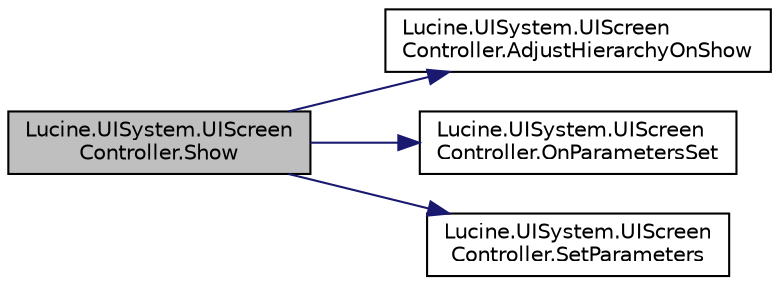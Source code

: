 digraph "Lucine.UISystem.UIScreenController.Show"
{
 // LATEX_PDF_SIZE
  edge [fontname="Helvetica",fontsize="10",labelfontname="Helvetica",labelfontsize="10"];
  node [fontname="Helvetica",fontsize="10",shape=record];
  rankdir="LR";
  Node1 [label="Lucine.UISystem.UIScreen\lController.Show",height=0.2,width=0.4,color="black", fillcolor="grey75", style="filled", fontcolor="black",tooltip="Show a screen"];
  Node1 -> Node2 [color="midnightblue",fontsize="10",style="solid",fontname="Helvetica"];
  Node2 [label="Lucine.UISystem.UIScreen\lController.AdjustHierarchyOnShow",height=0.2,width=0.4,color="black", fillcolor="white", style="filled",URL="$class_lucine_1_1_u_i_system_1_1_u_i_screen_controller.html#a9a1973556260af115088ccae0dbd0799",tooltip="This function is called when the screen will be shown (before transition) It could be override to adj..."];
  Node1 -> Node3 [color="midnightblue",fontsize="10",style="solid",fontname="Helvetica"];
  Node3 [label="Lucine.UISystem.UIScreen\lController.OnParametersSet",height=0.2,width=0.4,color="black", fillcolor="white", style="filled",URL="$class_lucine_1_1_u_i_system_1_1_u_i_screen_controller.html#a79717f7ff38c2310fb8d9fe5039fab33",tooltip="Function called after parameters are set Could be overriden to do specific task (maybe set some inter..."];
  Node1 -> Node4 [color="midnightblue",fontsize="10",style="solid",fontname="Helvetica"];
  Node4 [label="Lucine.UISystem.UIScreen\lController.SetParameters",height=0.2,width=0.4,color="black", fillcolor="white", style="filled",URL="$class_lucine_1_1_u_i_system_1_1_u_i_screen_controller.html#aeb30b357fda851f0a4ee037b38f1318e",tooltip="Function called when parameters are really affected to screen when given as parameters to Show Could ..."];
}
